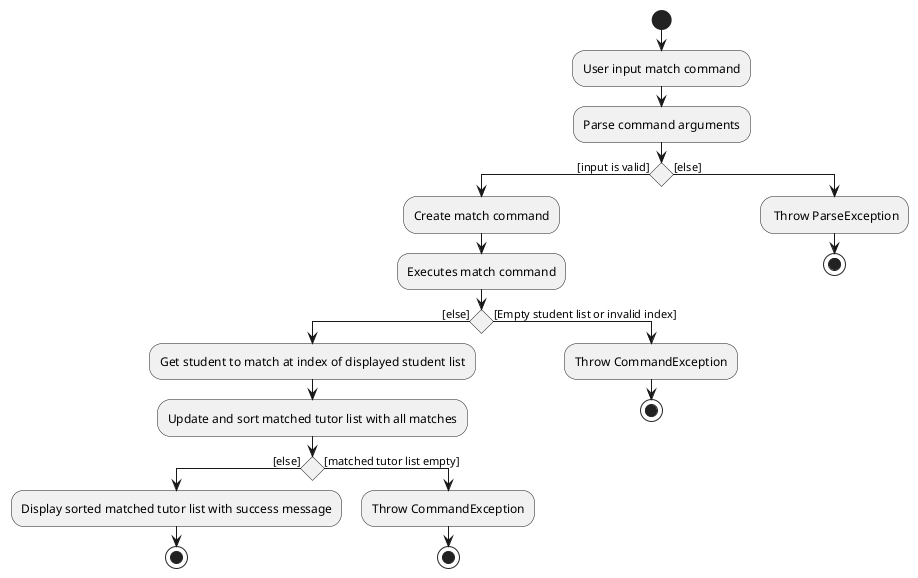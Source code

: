 @startuml
'https://plantuml.com/activity-diagram-beta

start
:User input match command;
:Parse command arguments;

if () then ([input is valid])
    :Create match command;
    :Executes match command;
    if () then ([else])
        :Get student to match at index of displayed student list;
        :Update and sort matched tutor list with all matches;
        if () then ([else])
            :Display sorted matched tutor list with success message;
            stop
        else ([matched tutor list empty])
            :Throw CommandException;
            stop
        endif
    else ([Empty student list or invalid index])
        :Throw CommandException;
        stop
    endif
else ([else])
  : Throw ParseException;
    stop


endif

@enduml

